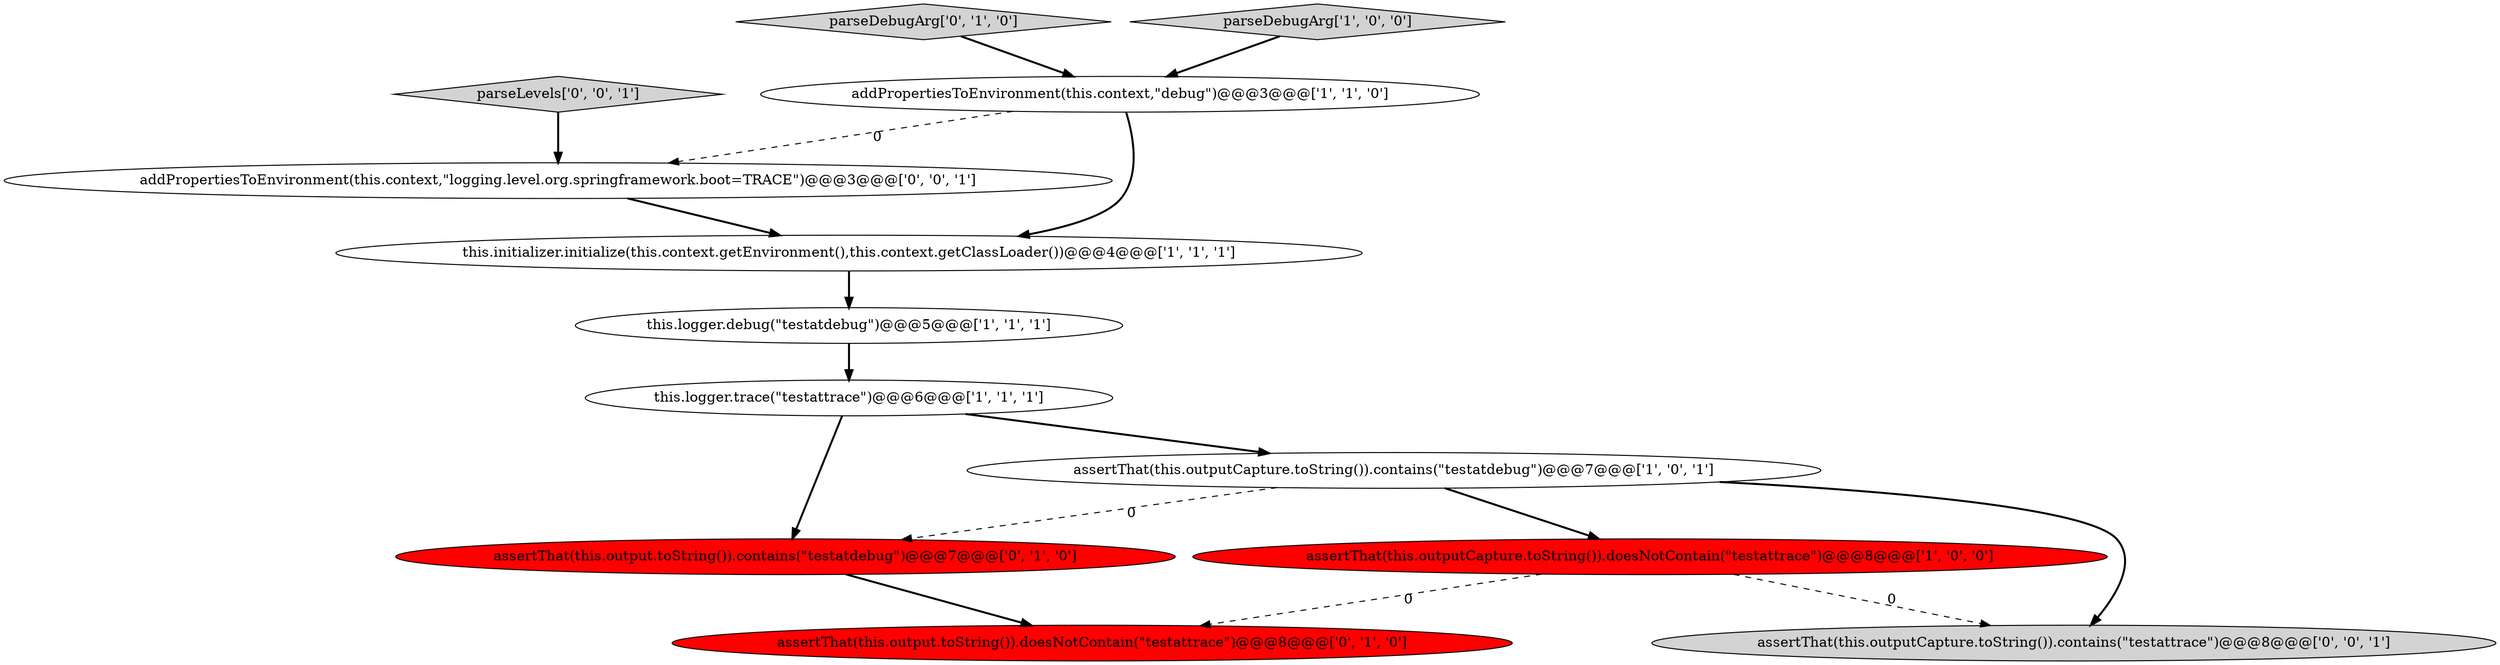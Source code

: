 digraph {
0 [style = filled, label = "assertThat(this.outputCapture.toString()).doesNotContain(\"testattrace\")@@@8@@@['1', '0', '0']", fillcolor = red, shape = ellipse image = "AAA1AAABBB1BBB"];
6 [style = filled, label = "this.logger.debug(\"testatdebug\")@@@5@@@['1', '1', '1']", fillcolor = white, shape = ellipse image = "AAA0AAABBB1BBB"];
7 [style = filled, label = "parseDebugArg['0', '1', '0']", fillcolor = lightgray, shape = diamond image = "AAA0AAABBB2BBB"];
3 [style = filled, label = "parseDebugArg['1', '0', '0']", fillcolor = lightgray, shape = diamond image = "AAA0AAABBB1BBB"];
4 [style = filled, label = "this.initializer.initialize(this.context.getEnvironment(),this.context.getClassLoader())@@@4@@@['1', '1', '1']", fillcolor = white, shape = ellipse image = "AAA0AAABBB1BBB"];
11 [style = filled, label = "parseLevels['0', '0', '1']", fillcolor = lightgray, shape = diamond image = "AAA0AAABBB3BBB"];
1 [style = filled, label = "addPropertiesToEnvironment(this.context,\"debug\")@@@3@@@['1', '1', '0']", fillcolor = white, shape = ellipse image = "AAA0AAABBB1BBB"];
5 [style = filled, label = "this.logger.trace(\"testattrace\")@@@6@@@['1', '1', '1']", fillcolor = white, shape = ellipse image = "AAA0AAABBB1BBB"];
10 [style = filled, label = "assertThat(this.outputCapture.toString()).contains(\"testattrace\")@@@8@@@['0', '0', '1']", fillcolor = lightgray, shape = ellipse image = "AAA0AAABBB3BBB"];
8 [style = filled, label = "assertThat(this.output.toString()).contains(\"testatdebug\")@@@7@@@['0', '1', '0']", fillcolor = red, shape = ellipse image = "AAA1AAABBB2BBB"];
9 [style = filled, label = "assertThat(this.output.toString()).doesNotContain(\"testattrace\")@@@8@@@['0', '1', '0']", fillcolor = red, shape = ellipse image = "AAA1AAABBB2BBB"];
2 [style = filled, label = "assertThat(this.outputCapture.toString()).contains(\"testatdebug\")@@@7@@@['1', '0', '1']", fillcolor = white, shape = ellipse image = "AAA0AAABBB1BBB"];
12 [style = filled, label = "addPropertiesToEnvironment(this.context,\"logging.level.org.springframework.boot=TRACE\")@@@3@@@['0', '0', '1']", fillcolor = white, shape = ellipse image = "AAA0AAABBB3BBB"];
1->12 [style = dashed, label="0"];
5->8 [style = bold, label=""];
6->5 [style = bold, label=""];
5->2 [style = bold, label=""];
1->4 [style = bold, label=""];
2->0 [style = bold, label=""];
11->12 [style = bold, label=""];
7->1 [style = bold, label=""];
0->9 [style = dashed, label="0"];
3->1 [style = bold, label=""];
12->4 [style = bold, label=""];
2->10 [style = bold, label=""];
4->6 [style = bold, label=""];
2->8 [style = dashed, label="0"];
0->10 [style = dashed, label="0"];
8->9 [style = bold, label=""];
}
